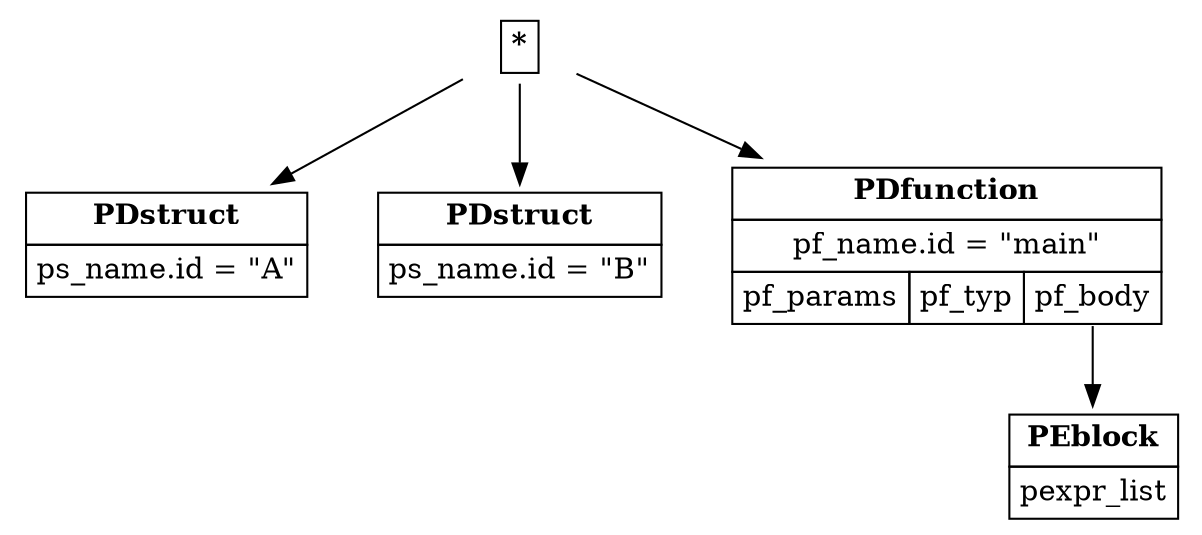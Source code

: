 digraph ast {
node [shape=plaintext];
root [label=<<table border='0' cellborder='1' cellspacing='0' cellpadding='4'><tr ><td colspan = '1'><b >*</b></td></tr></table>>]
PDstruct_1 [label=<<table border='0' cellborder='1' cellspacing='0' cellpadding='4'><tr ><td colspan = '1'><b >PDstruct</b></td></tr><tr ><td colspan = '1'>ps_name.id = "A"</td></tr></table>>]
root -> PDstruct_1
PDstruct_2 [label=<<table border='0' cellborder='1' cellspacing='0' cellpadding='4'><tr ><td colspan = '1'><b >PDstruct</b></td></tr><tr ><td colspan = '1'>ps_name.id = "B"</td></tr></table>>]
root -> PDstruct_2
PDfunction_3 [label=<<table border='0' cellborder='1' cellspacing='0' cellpadding='4'><tr ><td colspan = '3'><b >PDfunction</b></td></tr><tr ><td colspan = '3'>pf_name.id = "main"</td></tr><tr ><td port='pf_params'>pf_params</td><td port='pf_typ'>pf_typ</td><td port='pf_body'>pf_body</td></tr></table>>]
root -> PDfunction_3
PEblock_4 [label=<<table border='0' cellborder='1' cellspacing='0' cellpadding='4'><tr ><td colspan = '1'><b >PEblock</b></td></tr><tr ><td port='pexpr_list'>pexpr_list</td></tr></table>>]
PDfunction_3:pf_body -> PEblock_4
}